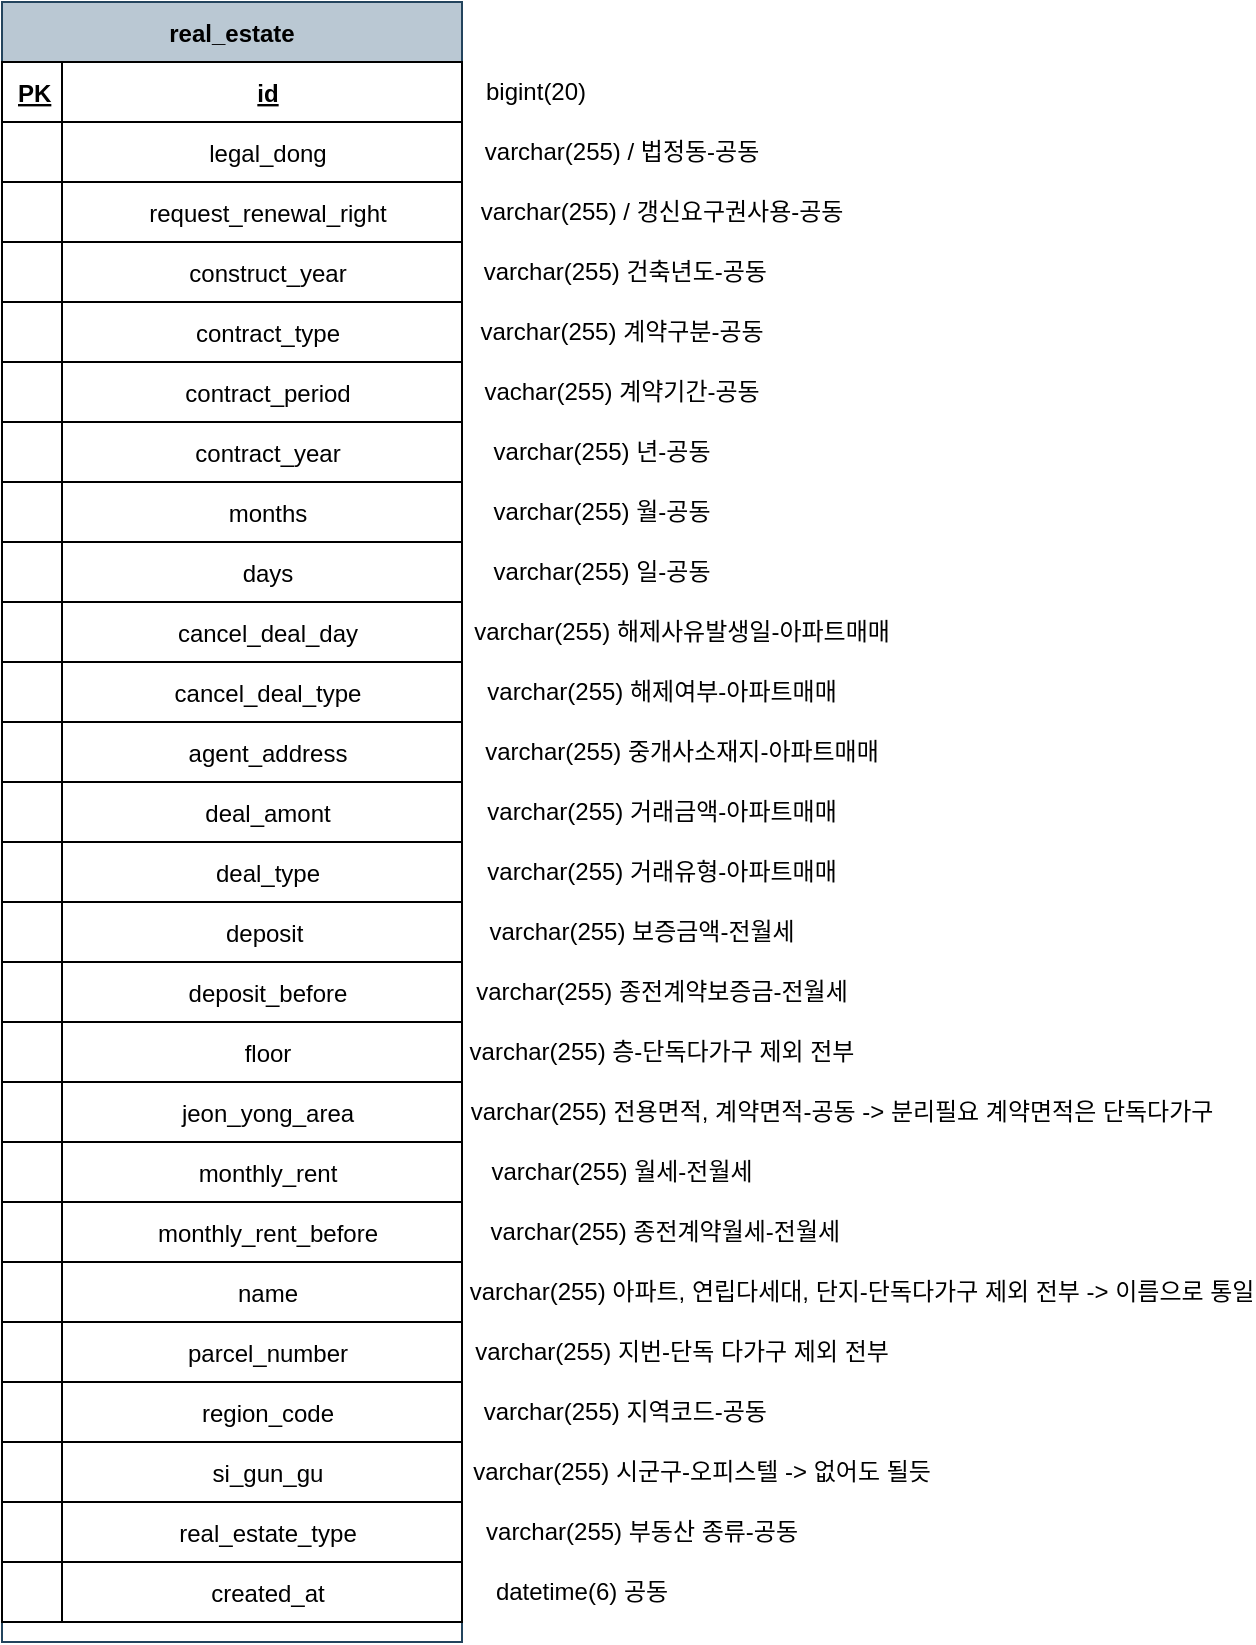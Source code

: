 <mxfile version="24.6.4" type="device">
  <diagram id="R2lEEEUBdFMjLlhIrx00" name="Page-1">
    <mxGraphModel dx="866" dy="671" grid="1" gridSize="10" guides="1" tooltips="1" connect="1" arrows="1" fold="1" page="1" pageScale="1" pageWidth="850" pageHeight="1100" math="0" shadow="0" extFonts="Permanent Marker^https://fonts.googleapis.com/css?family=Permanent+Marker">
      <root>
        <mxCell id="0" />
        <mxCell id="1" parent="0" />
        <mxCell id="IrVXlEylcnNFudajyp71-2" value="real_estate" style="shape=table;startSize=30;container=1;collapsible=1;childLayout=tableLayout;fixedRows=1;rowLines=0;fontStyle=1;align=center;resizeLast=1;verticalAlign=middle;fillColor=#bac8d3;strokeColor=#23445d;" parent="1" vertex="1">
          <mxGeometry x="30" y="40" width="230" height="820.0" as="geometry">
            <mxRectangle x="110" y="300" width="100" height="30" as="alternateBounds" />
          </mxGeometry>
        </mxCell>
        <mxCell id="IrVXlEylcnNFudajyp71-3" value="" style="shape=partialRectangle;collapsible=0;dropTarget=0;pointerEvents=0;fillColor=none;points=[[0,0.5],[1,0.5]];portConstraint=eastwest;top=0;left=0;right=0;bottom=1;" parent="IrVXlEylcnNFudajyp71-2" vertex="1">
          <mxGeometry y="30" width="230" height="30" as="geometry" />
        </mxCell>
        <mxCell id="IrVXlEylcnNFudajyp71-4" value="PK" style="shape=partialRectangle;overflow=hidden;connectable=0;top=1;left=1;bottom=1;right=1;fontStyle=5;strokeColor=default;align=left;verticalAlign=middle;spacingLeft=6;fontFamily=Helvetica;fontSize=12;fontColor=default;fillColor=default;labelBackgroundColor=default;" parent="IrVXlEylcnNFudajyp71-3" vertex="1">
          <mxGeometry width="30" height="30" as="geometry">
            <mxRectangle width="30" height="30" as="alternateBounds" />
          </mxGeometry>
        </mxCell>
        <mxCell id="IrVXlEylcnNFudajyp71-5" value="id" style="shape=partialRectangle;overflow=hidden;connectable=0;top=1;left=1;bottom=1;right=1;align=center;spacingLeft=6;fontStyle=5;" parent="IrVXlEylcnNFudajyp71-3" vertex="1">
          <mxGeometry x="30" width="200" height="30" as="geometry">
            <mxRectangle width="200" height="30" as="alternateBounds" />
          </mxGeometry>
        </mxCell>
        <mxCell id="IrVXlEylcnNFudajyp71-28" style="shape=partialRectangle;collapsible=0;dropTarget=0;pointerEvents=0;fillColor=none;points=[[0,0.5],[1,0.5]];portConstraint=eastwest;top=0;left=0;right=0;bottom=0;" parent="IrVXlEylcnNFudajyp71-2" vertex="1">
          <mxGeometry y="60" width="230" height="30" as="geometry" />
        </mxCell>
        <mxCell id="IrVXlEylcnNFudajyp71-29" style="shape=partialRectangle;overflow=hidden;connectable=0;top=1;left=1;bottom=1;right=1;shadow=0;strokeWidth=1;align=left;verticalAlign=middle;spacingLeft=6;fontFamily=Helvetica;fontSize=12;" parent="IrVXlEylcnNFudajyp71-28" vertex="1">
          <mxGeometry width="30" height="30" as="geometry">
            <mxRectangle width="30" height="30" as="alternateBounds" />
          </mxGeometry>
        </mxCell>
        <mxCell id="IrVXlEylcnNFudajyp71-30" value="legal_dong" style="shape=partialRectangle;overflow=hidden;connectable=0;top=1;left=1;bottom=1;right=1;align=center;spacingLeft=6;shadow=0;strokeWidth=1;perimeterSpacing=0;verticalAlign=middle;fontFamily=Helvetica;fontSize=12;fontStyle=0;" parent="IrVXlEylcnNFudajyp71-28" vertex="1">
          <mxGeometry x="30" width="200" height="30" as="geometry">
            <mxRectangle width="200" height="30" as="alternateBounds" />
          </mxGeometry>
        </mxCell>
        <mxCell id="IrVXlEylcnNFudajyp71-25" style="shape=partialRectangle;collapsible=0;dropTarget=0;pointerEvents=0;fillColor=none;points=[[0,0.5],[1,0.5]];portConstraint=eastwest;top=0;left=0;right=0;bottom=0;" parent="IrVXlEylcnNFudajyp71-2" vertex="1">
          <mxGeometry y="90" width="230" height="30" as="geometry" />
        </mxCell>
        <mxCell id="IrVXlEylcnNFudajyp71-26" style="shape=partialRectangle;overflow=hidden;connectable=0;top=1;left=1;bottom=1;right=1;shadow=0;strokeWidth=1;align=left;verticalAlign=middle;spacingLeft=6;fontFamily=Helvetica;fontSize=12;" parent="IrVXlEylcnNFudajyp71-25" vertex="1">
          <mxGeometry width="30" height="30" as="geometry">
            <mxRectangle width="30" height="30" as="alternateBounds" />
          </mxGeometry>
        </mxCell>
        <mxCell id="IrVXlEylcnNFudajyp71-27" value="request_renewal_right" style="shape=partialRectangle;overflow=hidden;connectable=0;top=1;left=1;bottom=1;right=1;align=center;spacingLeft=6;strokeWidth=1;shadow=0;verticalAlign=middle;fontFamily=Helvetica;fontSize=12;fontStyle=0;" parent="IrVXlEylcnNFudajyp71-25" vertex="1">
          <mxGeometry x="30" width="200" height="30" as="geometry">
            <mxRectangle width="200" height="30" as="alternateBounds" />
          </mxGeometry>
        </mxCell>
        <mxCell id="IrVXlEylcnNFudajyp71-22" style="shape=partialRectangle;collapsible=0;dropTarget=0;pointerEvents=0;fillColor=none;points=[[0,0.5],[1,0.5]];portConstraint=eastwest;top=0;left=0;right=0;bottom=0;" parent="IrVXlEylcnNFudajyp71-2" vertex="1">
          <mxGeometry y="120" width="230" height="30" as="geometry" />
        </mxCell>
        <mxCell id="IrVXlEylcnNFudajyp71-23" style="shape=partialRectangle;overflow=hidden;connectable=0;top=1;left=1;bottom=1;right=1;" parent="IrVXlEylcnNFudajyp71-22" vertex="1">
          <mxGeometry width="30" height="30" as="geometry">
            <mxRectangle width="30" height="30" as="alternateBounds" />
          </mxGeometry>
        </mxCell>
        <mxCell id="IrVXlEylcnNFudajyp71-24" value="construct_year" style="shape=partialRectangle;overflow=hidden;connectable=0;top=1;left=1;bottom=1;right=1;align=center;spacingLeft=6;shadow=0;strokeWidth=1;verticalAlign=middle;fontFamily=Helvetica;fontSize=12;fontStyle=0;" parent="IrVXlEylcnNFudajyp71-22" vertex="1">
          <mxGeometry x="30" width="200" height="30" as="geometry">
            <mxRectangle width="200" height="30" as="alternateBounds" />
          </mxGeometry>
        </mxCell>
        <mxCell id="IrVXlEylcnNFudajyp71-38" style="shape=partialRectangle;collapsible=0;dropTarget=0;pointerEvents=0;fillColor=none;points=[[0,0.5],[1,0.5]];portConstraint=eastwest;top=0;left=0;right=0;bottom=0;" parent="IrVXlEylcnNFudajyp71-2" vertex="1">
          <mxGeometry y="150" width="230" height="30" as="geometry" />
        </mxCell>
        <mxCell id="IrVXlEylcnNFudajyp71-39" style="shape=partialRectangle;overflow=hidden;connectable=0;top=1;left=1;bottom=1;right=1;" parent="IrVXlEylcnNFudajyp71-38" vertex="1">
          <mxGeometry width="30" height="30" as="geometry">
            <mxRectangle width="30" height="30" as="alternateBounds" />
          </mxGeometry>
        </mxCell>
        <mxCell id="IrVXlEylcnNFudajyp71-40" value="contract_type" style="shape=partialRectangle;overflow=hidden;connectable=0;top=1;left=1;bottom=1;right=1;align=center;spacingLeft=6;shadow=0;strokeWidth=1;verticalAlign=middle;fontFamily=Helvetica;fontSize=12;fontStyle=0;" parent="IrVXlEylcnNFudajyp71-38" vertex="1">
          <mxGeometry x="30" width="200" height="30" as="geometry">
            <mxRectangle width="200" height="30" as="alternateBounds" />
          </mxGeometry>
        </mxCell>
        <mxCell id="IrVXlEylcnNFudajyp71-35" style="shape=partialRectangle;collapsible=0;dropTarget=0;pointerEvents=0;fillColor=none;points=[[0,0.5],[1,0.5]];portConstraint=eastwest;top=0;left=0;right=0;bottom=0;" parent="IrVXlEylcnNFudajyp71-2" vertex="1">
          <mxGeometry y="180" width="230" height="30" as="geometry" />
        </mxCell>
        <mxCell id="IrVXlEylcnNFudajyp71-36" style="shape=partialRectangle;overflow=hidden;connectable=0;top=1;left=1;bottom=1;right=1;" parent="IrVXlEylcnNFudajyp71-35" vertex="1">
          <mxGeometry width="30" height="30" as="geometry">
            <mxRectangle width="30" height="30" as="alternateBounds" />
          </mxGeometry>
        </mxCell>
        <mxCell id="IrVXlEylcnNFudajyp71-37" value="contract_period" style="shape=partialRectangle;overflow=hidden;connectable=0;top=1;left=1;bottom=1;right=1;align=center;spacingLeft=6;shadow=0;strokeWidth=1;verticalAlign=middle;fontFamily=Helvetica;fontSize=12;fontStyle=0;" parent="IrVXlEylcnNFudajyp71-35" vertex="1">
          <mxGeometry x="30" width="200" height="30" as="geometry">
            <mxRectangle width="200" height="30" as="alternateBounds" />
          </mxGeometry>
        </mxCell>
        <mxCell id="IrVXlEylcnNFudajyp71-32" style="shape=partialRectangle;collapsible=0;dropTarget=0;pointerEvents=0;fillColor=none;points=[[0,0.5],[1,0.5]];portConstraint=eastwest;top=0;left=0;right=0;bottom=0;" parent="IrVXlEylcnNFudajyp71-2" vertex="1">
          <mxGeometry y="210" width="230" height="30" as="geometry" />
        </mxCell>
        <mxCell id="IrVXlEylcnNFudajyp71-33" style="shape=partialRectangle;overflow=hidden;connectable=0;top=1;left=1;bottom=1;right=1;" parent="IrVXlEylcnNFudajyp71-32" vertex="1">
          <mxGeometry width="30" height="30" as="geometry">
            <mxRectangle width="30" height="30" as="alternateBounds" />
          </mxGeometry>
        </mxCell>
        <mxCell id="IrVXlEylcnNFudajyp71-34" value="contract_year" style="shape=partialRectangle;overflow=hidden;connectable=0;top=1;left=1;bottom=1;right=1;align=center;spacingLeft=6;shadow=0;strokeWidth=1;verticalAlign=middle;fontFamily=Helvetica;fontSize=12;fontStyle=0;" parent="IrVXlEylcnNFudajyp71-32" vertex="1">
          <mxGeometry x="30" width="200" height="30" as="geometry">
            <mxRectangle width="200" height="30" as="alternateBounds" />
          </mxGeometry>
        </mxCell>
        <mxCell id="IrVXlEylcnNFudajyp71-41" style="shape=partialRectangle;collapsible=0;dropTarget=0;pointerEvents=0;fillColor=none;points=[[0,0.5],[1,0.5]];portConstraint=eastwest;top=0;left=0;right=0;bottom=0;" parent="IrVXlEylcnNFudajyp71-2" vertex="1">
          <mxGeometry y="240" width="230" height="30" as="geometry" />
        </mxCell>
        <mxCell id="IrVXlEylcnNFudajyp71-42" style="shape=partialRectangle;overflow=hidden;connectable=0;top=1;left=1;bottom=1;right=1;" parent="IrVXlEylcnNFudajyp71-41" vertex="1">
          <mxGeometry width="30" height="30" as="geometry">
            <mxRectangle width="30" height="30" as="alternateBounds" />
          </mxGeometry>
        </mxCell>
        <mxCell id="IrVXlEylcnNFudajyp71-43" value="months" style="shape=partialRectangle;overflow=hidden;connectable=0;top=1;left=1;bottom=1;right=1;align=center;spacingLeft=6;shadow=0;strokeWidth=1;verticalAlign=middle;fontFamily=Helvetica;fontSize=12;fontStyle=0;" parent="IrVXlEylcnNFudajyp71-41" vertex="1">
          <mxGeometry x="30" width="200" height="30" as="geometry">
            <mxRectangle width="200" height="30" as="alternateBounds" />
          </mxGeometry>
        </mxCell>
        <mxCell id="IrVXlEylcnNFudajyp71-44" style="shape=partialRectangle;collapsible=0;dropTarget=0;pointerEvents=0;fillColor=none;points=[[0,0.5],[1,0.5]];portConstraint=eastwest;top=0;left=0;right=0;bottom=0;" parent="IrVXlEylcnNFudajyp71-2" vertex="1">
          <mxGeometry y="270" width="230" height="30" as="geometry" />
        </mxCell>
        <mxCell id="IrVXlEylcnNFudajyp71-45" style="shape=partialRectangle;overflow=hidden;connectable=0;top=1;left=1;bottom=1;right=1;" parent="IrVXlEylcnNFudajyp71-44" vertex="1">
          <mxGeometry width="30" height="30" as="geometry">
            <mxRectangle width="30" height="30" as="alternateBounds" />
          </mxGeometry>
        </mxCell>
        <mxCell id="IrVXlEylcnNFudajyp71-46" value="days" style="shape=partialRectangle;overflow=hidden;connectable=0;top=1;left=1;bottom=1;right=1;align=center;spacingLeft=6;shadow=0;strokeWidth=1;verticalAlign=middle;fontFamily=Helvetica;fontSize=12;fontStyle=0;" parent="IrVXlEylcnNFudajyp71-44" vertex="1">
          <mxGeometry x="30" width="200" height="30" as="geometry">
            <mxRectangle width="200" height="30" as="alternateBounds" />
          </mxGeometry>
        </mxCell>
        <mxCell id="IrVXlEylcnNFudajyp71-47" style="shape=partialRectangle;collapsible=0;dropTarget=0;pointerEvents=0;fillColor=none;points=[[0,0.5],[1,0.5]];portConstraint=eastwest;top=0;left=0;right=0;bottom=0;" parent="IrVXlEylcnNFudajyp71-2" vertex="1">
          <mxGeometry y="300" width="230" height="30" as="geometry" />
        </mxCell>
        <mxCell id="IrVXlEylcnNFudajyp71-48" style="shape=partialRectangle;overflow=hidden;connectable=0;top=1;left=1;bottom=1;right=1;" parent="IrVXlEylcnNFudajyp71-47" vertex="1">
          <mxGeometry width="30" height="30" as="geometry">
            <mxRectangle width="30" height="30" as="alternateBounds" />
          </mxGeometry>
        </mxCell>
        <mxCell id="IrVXlEylcnNFudajyp71-49" value="cancel_deal_day" style="shape=partialRectangle;overflow=hidden;connectable=0;top=1;left=1;bottom=1;right=1;align=center;spacingLeft=6;" parent="IrVXlEylcnNFudajyp71-47" vertex="1">
          <mxGeometry x="30" width="200" height="30" as="geometry">
            <mxRectangle width="200" height="30" as="alternateBounds" />
          </mxGeometry>
        </mxCell>
        <mxCell id="IrVXlEylcnNFudajyp71-127" style="shape=partialRectangle;collapsible=0;dropTarget=0;pointerEvents=0;fillColor=none;points=[[0,0.5],[1,0.5]];portConstraint=eastwest;top=0;left=0;right=0;bottom=0;" parent="IrVXlEylcnNFudajyp71-2" vertex="1">
          <mxGeometry y="330" width="230" height="30" as="geometry" />
        </mxCell>
        <mxCell id="IrVXlEylcnNFudajyp71-128" style="shape=partialRectangle;overflow=hidden;connectable=0;top=1;left=1;bottom=1;right=1;" parent="IrVXlEylcnNFudajyp71-127" vertex="1">
          <mxGeometry width="30" height="30" as="geometry">
            <mxRectangle width="30" height="30" as="alternateBounds" />
          </mxGeometry>
        </mxCell>
        <mxCell id="IrVXlEylcnNFudajyp71-129" value="cancel_deal_type" style="shape=partialRectangle;overflow=hidden;connectable=0;top=1;left=1;bottom=1;right=1;align=center;spacingLeft=6;" parent="IrVXlEylcnNFudajyp71-127" vertex="1">
          <mxGeometry x="30" width="200" height="30" as="geometry">
            <mxRectangle width="200" height="30" as="alternateBounds" />
          </mxGeometry>
        </mxCell>
        <mxCell id="IrVXlEylcnNFudajyp71-124" style="shape=partialRectangle;collapsible=0;dropTarget=0;pointerEvents=0;fillColor=none;points=[[0,0.5],[1,0.5]];portConstraint=eastwest;top=0;left=0;right=0;bottom=0;" parent="IrVXlEylcnNFudajyp71-2" vertex="1">
          <mxGeometry y="360" width="230" height="30" as="geometry" />
        </mxCell>
        <mxCell id="IrVXlEylcnNFudajyp71-125" style="shape=partialRectangle;overflow=hidden;connectable=0;top=1;left=1;bottom=1;right=1;" parent="IrVXlEylcnNFudajyp71-124" vertex="1">
          <mxGeometry width="30" height="30" as="geometry">
            <mxRectangle width="30" height="30" as="alternateBounds" />
          </mxGeometry>
        </mxCell>
        <mxCell id="IrVXlEylcnNFudajyp71-126" value="agent_address" style="shape=partialRectangle;overflow=hidden;connectable=0;top=1;left=1;bottom=1;right=1;align=center;spacingLeft=6;" parent="IrVXlEylcnNFudajyp71-124" vertex="1">
          <mxGeometry x="30" width="200" height="30" as="geometry">
            <mxRectangle width="200" height="30" as="alternateBounds" />
          </mxGeometry>
        </mxCell>
        <mxCell id="IrVXlEylcnNFudajyp71-121" style="shape=partialRectangle;collapsible=0;dropTarget=0;pointerEvents=0;fillColor=none;points=[[0,0.5],[1,0.5]];portConstraint=eastwest;top=0;left=0;right=0;bottom=0;" parent="IrVXlEylcnNFudajyp71-2" vertex="1">
          <mxGeometry y="390" width="230" height="30" as="geometry" />
        </mxCell>
        <mxCell id="IrVXlEylcnNFudajyp71-122" style="shape=partialRectangle;overflow=hidden;connectable=0;top=1;left=1;bottom=1;right=1;" parent="IrVXlEylcnNFudajyp71-121" vertex="1">
          <mxGeometry width="30" height="30" as="geometry">
            <mxRectangle width="30" height="30" as="alternateBounds" />
          </mxGeometry>
        </mxCell>
        <mxCell id="IrVXlEylcnNFudajyp71-123" value="deal_amont" style="shape=partialRectangle;overflow=hidden;connectable=0;top=1;left=1;bottom=1;right=1;align=center;spacingLeft=6;" parent="IrVXlEylcnNFudajyp71-121" vertex="1">
          <mxGeometry x="30" width="200" height="30" as="geometry">
            <mxRectangle width="200" height="30" as="alternateBounds" />
          </mxGeometry>
        </mxCell>
        <mxCell id="IrVXlEylcnNFudajyp71-118" style="shape=partialRectangle;collapsible=0;dropTarget=0;pointerEvents=0;fillColor=none;points=[[0,0.5],[1,0.5]];portConstraint=eastwest;top=0;left=0;right=0;bottom=0;" parent="IrVXlEylcnNFudajyp71-2" vertex="1">
          <mxGeometry y="420" width="230" height="30" as="geometry" />
        </mxCell>
        <mxCell id="IrVXlEylcnNFudajyp71-119" style="shape=partialRectangle;overflow=hidden;connectable=0;top=1;left=1;bottom=1;right=1;" parent="IrVXlEylcnNFudajyp71-118" vertex="1">
          <mxGeometry width="30" height="30" as="geometry">
            <mxRectangle width="30" height="30" as="alternateBounds" />
          </mxGeometry>
        </mxCell>
        <mxCell id="IrVXlEylcnNFudajyp71-120" value="deal_type" style="shape=partialRectangle;overflow=hidden;connectable=0;top=1;left=1;bottom=1;right=1;align=center;spacingLeft=6;" parent="IrVXlEylcnNFudajyp71-118" vertex="1">
          <mxGeometry x="30" width="200" height="30" as="geometry">
            <mxRectangle width="200" height="30" as="alternateBounds" />
          </mxGeometry>
        </mxCell>
        <mxCell id="IrVXlEylcnNFudajyp71-115" style="shape=partialRectangle;collapsible=0;dropTarget=0;pointerEvents=0;fillColor=none;points=[[0,0.5],[1,0.5]];portConstraint=eastwest;top=0;left=0;right=0;bottom=0;" parent="IrVXlEylcnNFudajyp71-2" vertex="1">
          <mxGeometry y="450" width="230" height="30" as="geometry" />
        </mxCell>
        <mxCell id="IrVXlEylcnNFudajyp71-116" style="shape=partialRectangle;overflow=hidden;connectable=0;top=1;left=1;bottom=1;right=1;" parent="IrVXlEylcnNFudajyp71-115" vertex="1">
          <mxGeometry width="30" height="30" as="geometry">
            <mxRectangle width="30" height="30" as="alternateBounds" />
          </mxGeometry>
        </mxCell>
        <mxCell id="IrVXlEylcnNFudajyp71-117" value="deposit " style="shape=partialRectangle;overflow=hidden;connectable=0;top=1;left=1;bottom=1;right=1;align=center;spacingLeft=6;" parent="IrVXlEylcnNFudajyp71-115" vertex="1">
          <mxGeometry x="30" width="200" height="30" as="geometry">
            <mxRectangle width="200" height="30" as="alternateBounds" />
          </mxGeometry>
        </mxCell>
        <mxCell id="IrVXlEylcnNFudajyp71-112" style="shape=partialRectangle;collapsible=0;dropTarget=0;pointerEvents=0;fillColor=none;points=[[0,0.5],[1,0.5]];portConstraint=eastwest;top=0;left=0;right=0;bottom=0;" parent="IrVXlEylcnNFudajyp71-2" vertex="1">
          <mxGeometry y="480" width="230" height="30" as="geometry" />
        </mxCell>
        <mxCell id="IrVXlEylcnNFudajyp71-113" style="shape=partialRectangle;overflow=hidden;connectable=0;top=1;left=1;bottom=1;right=1;" parent="IrVXlEylcnNFudajyp71-112" vertex="1">
          <mxGeometry width="30" height="30" as="geometry">
            <mxRectangle width="30" height="30" as="alternateBounds" />
          </mxGeometry>
        </mxCell>
        <mxCell id="IrVXlEylcnNFudajyp71-114" value="deposit_before" style="shape=partialRectangle;overflow=hidden;connectable=0;top=1;left=1;bottom=1;right=1;align=center;spacingLeft=6;" parent="IrVXlEylcnNFudajyp71-112" vertex="1">
          <mxGeometry x="30" width="200" height="30" as="geometry">
            <mxRectangle width="200" height="30" as="alternateBounds" />
          </mxGeometry>
        </mxCell>
        <mxCell id="IrVXlEylcnNFudajyp71-109" style="shape=partialRectangle;collapsible=0;dropTarget=0;pointerEvents=0;fillColor=none;points=[[0,0.5],[1,0.5]];portConstraint=eastwest;top=0;left=0;right=0;bottom=0;" parent="IrVXlEylcnNFudajyp71-2" vertex="1">
          <mxGeometry y="510" width="230" height="30" as="geometry" />
        </mxCell>
        <mxCell id="IrVXlEylcnNFudajyp71-110" style="shape=partialRectangle;overflow=hidden;connectable=0;top=1;left=1;bottom=1;right=1;" parent="IrVXlEylcnNFudajyp71-109" vertex="1">
          <mxGeometry width="30" height="30" as="geometry">
            <mxRectangle width="30" height="30" as="alternateBounds" />
          </mxGeometry>
        </mxCell>
        <mxCell id="IrVXlEylcnNFudajyp71-111" value="floor" style="shape=partialRectangle;overflow=hidden;connectable=0;top=1;left=1;bottom=1;right=1;align=center;spacingLeft=6;" parent="IrVXlEylcnNFudajyp71-109" vertex="1">
          <mxGeometry x="30" width="200" height="30" as="geometry">
            <mxRectangle width="200" height="30" as="alternateBounds" />
          </mxGeometry>
        </mxCell>
        <mxCell id="IrVXlEylcnNFudajyp71-106" style="shape=partialRectangle;collapsible=0;dropTarget=0;pointerEvents=0;fillColor=none;points=[[0,0.5],[1,0.5]];portConstraint=eastwest;top=0;left=0;right=0;bottom=0;" parent="IrVXlEylcnNFudajyp71-2" vertex="1">
          <mxGeometry y="540" width="230" height="30" as="geometry" />
        </mxCell>
        <mxCell id="IrVXlEylcnNFudajyp71-107" style="shape=partialRectangle;overflow=hidden;connectable=0;top=1;left=1;bottom=1;right=1;" parent="IrVXlEylcnNFudajyp71-106" vertex="1">
          <mxGeometry width="30" height="30" as="geometry">
            <mxRectangle width="30" height="30" as="alternateBounds" />
          </mxGeometry>
        </mxCell>
        <mxCell id="IrVXlEylcnNFudajyp71-108" value="jeon_yong_area" style="shape=partialRectangle;overflow=hidden;connectable=0;top=1;left=1;bottom=1;right=1;align=center;spacingLeft=6;" parent="IrVXlEylcnNFudajyp71-106" vertex="1">
          <mxGeometry x="30" width="200" height="30" as="geometry">
            <mxRectangle width="200" height="30" as="alternateBounds" />
          </mxGeometry>
        </mxCell>
        <mxCell id="IrVXlEylcnNFudajyp71-103" style="shape=partialRectangle;collapsible=0;dropTarget=0;pointerEvents=0;fillColor=none;points=[[0,0.5],[1,0.5]];portConstraint=eastwest;top=0;left=0;right=0;bottom=0;" parent="IrVXlEylcnNFudajyp71-2" vertex="1">
          <mxGeometry y="570" width="230" height="30" as="geometry" />
        </mxCell>
        <mxCell id="IrVXlEylcnNFudajyp71-104" style="shape=partialRectangle;overflow=hidden;connectable=0;top=1;left=1;bottom=1;right=1;" parent="IrVXlEylcnNFudajyp71-103" vertex="1">
          <mxGeometry width="30" height="30" as="geometry">
            <mxRectangle width="30" height="30" as="alternateBounds" />
          </mxGeometry>
        </mxCell>
        <mxCell id="IrVXlEylcnNFudajyp71-105" value="monthly_rent" style="shape=partialRectangle;overflow=hidden;connectable=0;top=1;left=1;bottom=1;right=1;align=center;spacingLeft=6;" parent="IrVXlEylcnNFudajyp71-103" vertex="1">
          <mxGeometry x="30" width="200" height="30" as="geometry">
            <mxRectangle width="200" height="30" as="alternateBounds" />
          </mxGeometry>
        </mxCell>
        <mxCell id="IrVXlEylcnNFudajyp71-100" style="shape=partialRectangle;collapsible=0;dropTarget=0;pointerEvents=0;fillColor=none;points=[[0,0.5],[1,0.5]];portConstraint=eastwest;top=0;left=0;right=0;bottom=0;" parent="IrVXlEylcnNFudajyp71-2" vertex="1">
          <mxGeometry y="600" width="230" height="30" as="geometry" />
        </mxCell>
        <mxCell id="IrVXlEylcnNFudajyp71-101" style="shape=partialRectangle;overflow=hidden;connectable=0;top=1;left=1;bottom=1;right=1;" parent="IrVXlEylcnNFudajyp71-100" vertex="1">
          <mxGeometry width="30" height="30" as="geometry">
            <mxRectangle width="30" height="30" as="alternateBounds" />
          </mxGeometry>
        </mxCell>
        <mxCell id="IrVXlEylcnNFudajyp71-102" value="monthly_rent_before" style="shape=partialRectangle;overflow=hidden;connectable=0;top=1;left=1;bottom=1;right=1;align=center;spacingLeft=6;" parent="IrVXlEylcnNFudajyp71-100" vertex="1">
          <mxGeometry x="30" width="200" height="30" as="geometry">
            <mxRectangle width="200" height="30" as="alternateBounds" />
          </mxGeometry>
        </mxCell>
        <mxCell id="IrVXlEylcnNFudajyp71-97" style="shape=partialRectangle;collapsible=0;dropTarget=0;pointerEvents=0;fillColor=none;points=[[0,0.5],[1,0.5]];portConstraint=eastwest;top=0;left=0;right=0;bottom=0;" parent="IrVXlEylcnNFudajyp71-2" vertex="1">
          <mxGeometry y="630" width="230" height="30" as="geometry" />
        </mxCell>
        <mxCell id="IrVXlEylcnNFudajyp71-98" style="shape=partialRectangle;overflow=hidden;connectable=0;top=1;left=1;bottom=1;right=1;" parent="IrVXlEylcnNFudajyp71-97" vertex="1">
          <mxGeometry width="30" height="30" as="geometry">
            <mxRectangle width="30" height="30" as="alternateBounds" />
          </mxGeometry>
        </mxCell>
        <mxCell id="IrVXlEylcnNFudajyp71-99" value="name" style="shape=partialRectangle;overflow=hidden;connectable=0;top=1;left=1;bottom=1;right=1;align=center;spacingLeft=6;" parent="IrVXlEylcnNFudajyp71-97" vertex="1">
          <mxGeometry x="30" width="200" height="30" as="geometry">
            <mxRectangle width="200" height="30" as="alternateBounds" />
          </mxGeometry>
        </mxCell>
        <mxCell id="IrVXlEylcnNFudajyp71-94" style="shape=partialRectangle;collapsible=0;dropTarget=0;pointerEvents=0;fillColor=none;points=[[0,0.5],[1,0.5]];portConstraint=eastwest;top=0;left=0;right=0;bottom=0;" parent="IrVXlEylcnNFudajyp71-2" vertex="1">
          <mxGeometry y="660" width="230" height="30" as="geometry" />
        </mxCell>
        <mxCell id="IrVXlEylcnNFudajyp71-95" style="shape=partialRectangle;overflow=hidden;connectable=0;top=1;left=1;bottom=1;right=1;" parent="IrVXlEylcnNFudajyp71-94" vertex="1">
          <mxGeometry width="30" height="30" as="geometry">
            <mxRectangle width="30" height="30" as="alternateBounds" />
          </mxGeometry>
        </mxCell>
        <mxCell id="IrVXlEylcnNFudajyp71-96" value="parcel_number" style="shape=partialRectangle;overflow=hidden;connectable=0;top=1;left=1;bottom=1;right=1;align=center;spacingLeft=6;" parent="IrVXlEylcnNFudajyp71-94" vertex="1">
          <mxGeometry x="30" width="200" height="30" as="geometry">
            <mxRectangle width="200" height="30" as="alternateBounds" />
          </mxGeometry>
        </mxCell>
        <mxCell id="IrVXlEylcnNFudajyp71-91" style="shape=partialRectangle;collapsible=0;dropTarget=0;pointerEvents=0;fillColor=none;points=[[0,0.5],[1,0.5]];portConstraint=eastwest;top=0;left=0;right=0;bottom=0;" parent="IrVXlEylcnNFudajyp71-2" vertex="1">
          <mxGeometry y="690" width="230" height="30" as="geometry" />
        </mxCell>
        <mxCell id="IrVXlEylcnNFudajyp71-92" style="shape=partialRectangle;overflow=hidden;connectable=0;top=1;left=1;bottom=1;right=1;" parent="IrVXlEylcnNFudajyp71-91" vertex="1">
          <mxGeometry width="30" height="30" as="geometry">
            <mxRectangle width="30" height="30" as="alternateBounds" />
          </mxGeometry>
        </mxCell>
        <mxCell id="IrVXlEylcnNFudajyp71-93" value="region_code" style="shape=partialRectangle;overflow=hidden;connectable=0;top=1;left=1;bottom=1;right=1;align=center;spacingLeft=6;" parent="IrVXlEylcnNFudajyp71-91" vertex="1">
          <mxGeometry x="30" width="200" height="30" as="geometry">
            <mxRectangle width="200" height="30" as="alternateBounds" />
          </mxGeometry>
        </mxCell>
        <mxCell id="IrVXlEylcnNFudajyp71-88" style="shape=partialRectangle;collapsible=0;dropTarget=0;pointerEvents=0;fillColor=none;points=[[0,0.5],[1,0.5]];portConstraint=eastwest;top=0;left=0;right=0;bottom=0;" parent="IrVXlEylcnNFudajyp71-2" vertex="1">
          <mxGeometry y="720" width="230" height="30" as="geometry" />
        </mxCell>
        <mxCell id="IrVXlEylcnNFudajyp71-89" style="shape=partialRectangle;overflow=hidden;connectable=0;top=1;left=1;bottom=1;right=1;" parent="IrVXlEylcnNFudajyp71-88" vertex="1">
          <mxGeometry width="30" height="30" as="geometry">
            <mxRectangle width="30" height="30" as="alternateBounds" />
          </mxGeometry>
        </mxCell>
        <mxCell id="IrVXlEylcnNFudajyp71-90" value="si_gun_gu" style="shape=partialRectangle;overflow=hidden;connectable=0;top=1;left=1;bottom=1;right=1;align=center;spacingLeft=6;" parent="IrVXlEylcnNFudajyp71-88" vertex="1">
          <mxGeometry x="30" width="200" height="30" as="geometry">
            <mxRectangle width="200" height="30" as="alternateBounds" />
          </mxGeometry>
        </mxCell>
        <mxCell id="IrVXlEylcnNFudajyp71-133" style="shape=partialRectangle;collapsible=0;dropTarget=0;pointerEvents=0;fillColor=none;points=[[0,0.5],[1,0.5]];portConstraint=eastwest;top=0;left=0;right=0;bottom=0;" parent="IrVXlEylcnNFudajyp71-2" vertex="1">
          <mxGeometry y="750" width="230" height="30" as="geometry" />
        </mxCell>
        <mxCell id="IrVXlEylcnNFudajyp71-134" style="shape=partialRectangle;overflow=hidden;connectable=0;top=1;left=1;bottom=1;right=1;" parent="IrVXlEylcnNFudajyp71-133" vertex="1">
          <mxGeometry width="30" height="30" as="geometry">
            <mxRectangle width="30" height="30" as="alternateBounds" />
          </mxGeometry>
        </mxCell>
        <mxCell id="IrVXlEylcnNFudajyp71-135" value="real_estate_type" style="shape=partialRectangle;overflow=hidden;connectable=0;top=1;left=1;bottom=1;right=1;align=center;spacingLeft=6;" parent="IrVXlEylcnNFudajyp71-133" vertex="1">
          <mxGeometry x="30" width="200" height="30" as="geometry">
            <mxRectangle width="200" height="30" as="alternateBounds" />
          </mxGeometry>
        </mxCell>
        <mxCell id="IrVXlEylcnNFudajyp71-85" style="shape=partialRectangle;collapsible=0;dropTarget=0;pointerEvents=0;fillColor=none;points=[[0,0.5],[1,0.5]];portConstraint=eastwest;top=0;left=0;right=0;bottom=0;" parent="IrVXlEylcnNFudajyp71-2" vertex="1">
          <mxGeometry y="780" width="230" height="30" as="geometry" />
        </mxCell>
        <mxCell id="IrVXlEylcnNFudajyp71-86" style="shape=partialRectangle;overflow=hidden;connectable=0;top=1;left=1;bottom=1;right=1;" parent="IrVXlEylcnNFudajyp71-85" vertex="1">
          <mxGeometry width="30" height="30" as="geometry">
            <mxRectangle width="30" height="30" as="alternateBounds" />
          </mxGeometry>
        </mxCell>
        <mxCell id="IrVXlEylcnNFudajyp71-87" value="created_at" style="shape=partialRectangle;overflow=hidden;connectable=0;top=1;left=1;bottom=1;right=1;align=center;spacingLeft=6;" parent="IrVXlEylcnNFudajyp71-85" vertex="1">
          <mxGeometry x="30" width="200" height="30" as="geometry">
            <mxRectangle width="200" height="30" as="alternateBounds" />
          </mxGeometry>
        </mxCell>
        <mxCell id="BJQOTDdTuA_Sfnc3R4za-4" value="&lt;span style=&quot;text-align: left; text-wrap: nowrap;&quot;&gt;varchar(255) / 법정동-공동&lt;/span&gt;" style="text;html=1;align=center;verticalAlign=middle;whiteSpace=wrap;rounded=0;" parent="1" vertex="1">
          <mxGeometry x="280" y="100" width="120" height="30" as="geometry" />
        </mxCell>
        <mxCell id="BJQOTDdTuA_Sfnc3R4za-5" value="&lt;span style=&quot;text-align: left; text-wrap: nowrap;&quot;&gt;varchar(255) / 갱신요구권사용-공동&lt;/span&gt;" style="text;html=1;align=center;verticalAlign=middle;whiteSpace=wrap;rounded=0;" parent="1" vertex="1">
          <mxGeometry x="330" y="130" width="60" height="30" as="geometry" />
        </mxCell>
        <mxCell id="BJQOTDdTuA_Sfnc3R4za-11" value="&lt;span style=&quot;text-align: left; text-wrap: nowrap;&quot;&gt;&amp;nbsp;varchar(255) 건축년도-공동&lt;/span&gt;" style="text;html=1;align=center;verticalAlign=middle;whiteSpace=wrap;rounded=0;" parent="1" vertex="1">
          <mxGeometry x="310" y="160" width="60" height="30" as="geometry" />
        </mxCell>
        <mxCell id="BJQOTDdTuA_Sfnc3R4za-13" value="&lt;span style=&quot;text-align: left; text-wrap: nowrap;&quot;&gt;varchar(255) 계약구분-공동&lt;/span&gt;" style="text;html=1;align=center;verticalAlign=middle;whiteSpace=wrap;rounded=0;" parent="1" vertex="1">
          <mxGeometry x="310" y="190" width="60" height="30" as="geometry" />
        </mxCell>
        <mxCell id="BJQOTDdTuA_Sfnc3R4za-14" value="&lt;span style=&quot;text-align: left; text-wrap: nowrap;&quot;&gt;vachar(255) 계약기간-공동&lt;/span&gt;" style="text;html=1;align=center;verticalAlign=middle;whiteSpace=wrap;rounded=0;" parent="1" vertex="1">
          <mxGeometry x="310" y="220" width="60" height="30" as="geometry" />
        </mxCell>
        <mxCell id="BJQOTDdTuA_Sfnc3R4za-16" value="&lt;span style=&quot;text-align: left; text-wrap: nowrap;&quot;&gt;varchar(255) 년-공동&lt;/span&gt;" style="text;html=1;align=center;verticalAlign=middle;whiteSpace=wrap;rounded=0;" parent="1" vertex="1">
          <mxGeometry x="300" y="250" width="60" height="30" as="geometry" />
        </mxCell>
        <mxCell id="BJQOTDdTuA_Sfnc3R4za-17" value="&lt;span style=&quot;text-align: left; text-wrap: nowrap;&quot;&gt;varchar(255) 월-공동&lt;/span&gt;" style="text;html=1;align=center;verticalAlign=middle;whiteSpace=wrap;rounded=0;" parent="1" vertex="1">
          <mxGeometry x="300" y="280" width="60" height="30" as="geometry" />
        </mxCell>
        <mxCell id="BJQOTDdTuA_Sfnc3R4za-19" value="&lt;span style=&quot;text-align: left; text-wrap: nowrap;&quot;&gt;varchar(255) 일-공동&lt;/span&gt;" style="text;html=1;align=center;verticalAlign=middle;whiteSpace=wrap;rounded=0;" parent="1" vertex="1">
          <mxGeometry x="300" y="310" width="60" height="30" as="geometry" />
        </mxCell>
        <mxCell id="BJQOTDdTuA_Sfnc3R4za-20" value="&lt;span style=&quot;text-align: left; text-wrap: nowrap;&quot;&gt;varchar(255) 해제사유발생일-아파트매매&lt;/span&gt;" style="text;html=1;align=center;verticalAlign=middle;whiteSpace=wrap;rounded=0;" parent="1" vertex="1">
          <mxGeometry x="340" y="340" width="60" height="30" as="geometry" />
        </mxCell>
        <mxCell id="BJQOTDdTuA_Sfnc3R4za-21" value="&lt;span style=&quot;text-align: left; text-wrap: nowrap;&quot;&gt;varchar(255) 해제여부-아파트매매&lt;/span&gt;" style="text;html=1;align=center;verticalAlign=middle;whiteSpace=wrap;rounded=0;" parent="1" vertex="1">
          <mxGeometry x="330" y="370" width="60" height="30" as="geometry" />
        </mxCell>
        <mxCell id="BJQOTDdTuA_Sfnc3R4za-22" value="&lt;span style=&quot;text-align: left; text-wrap: nowrap;&quot;&gt;varchar(255) 중개사소재지-아파트매매&lt;/span&gt;" style="text;html=1;align=center;verticalAlign=middle;whiteSpace=wrap;rounded=0;" parent="1" vertex="1">
          <mxGeometry x="340" y="400" width="60" height="30" as="geometry" />
        </mxCell>
        <mxCell id="BJQOTDdTuA_Sfnc3R4za-23" value="&lt;span style=&quot;text-align: left; text-wrap: nowrap;&quot;&gt;varchar(255) 거래금액-아파트매매&lt;/span&gt;" style="text;html=1;align=center;verticalAlign=middle;whiteSpace=wrap;rounded=0;" parent="1" vertex="1">
          <mxGeometry x="330" y="430" width="60" height="30" as="geometry" />
        </mxCell>
        <mxCell id="BJQOTDdTuA_Sfnc3R4za-24" value="&lt;span style=&quot;text-align: left; text-wrap: nowrap;&quot;&gt;varchar(255) 거래유형-아파트매매&lt;/span&gt;" style="text;html=1;align=center;verticalAlign=middle;whiteSpace=wrap;rounded=0;" parent="1" vertex="1">
          <mxGeometry x="330" y="460" width="60" height="30" as="geometry" />
        </mxCell>
        <mxCell id="BJQOTDdTuA_Sfnc3R4za-25" value="&lt;span style=&quot;text-align: left; text-wrap: nowrap;&quot;&gt;varchar(255) 보증금액-전월세&lt;/span&gt;" style="text;html=1;align=center;verticalAlign=middle;whiteSpace=wrap;rounded=0;" parent="1" vertex="1">
          <mxGeometry x="320" y="490" width="60" height="30" as="geometry" />
        </mxCell>
        <mxCell id="BJQOTDdTuA_Sfnc3R4za-26" value="&lt;span style=&quot;text-align: left; text-wrap: nowrap;&quot;&gt;varchar(255) 종전계약보증금-전월세&lt;/span&gt;" style="text;html=1;align=center;verticalAlign=middle;whiteSpace=wrap;rounded=0;" parent="1" vertex="1">
          <mxGeometry x="330" y="520" width="60" height="30" as="geometry" />
        </mxCell>
        <mxCell id="BJQOTDdTuA_Sfnc3R4za-27" value="&lt;span style=&quot;text-align: left; text-wrap: nowrap;&quot;&gt;varchar(255) 층-단독다가구 제외 전부&lt;/span&gt;" style="text;html=1;align=center;verticalAlign=middle;whiteSpace=wrap;rounded=0;" parent="1" vertex="1">
          <mxGeometry x="330" y="550" width="60" height="30" as="geometry" />
        </mxCell>
        <mxCell id="BJQOTDdTuA_Sfnc3R4za-28" value="&lt;span style=&quot;text-align: left; text-wrap: nowrap;&quot;&gt;varchar(255) 전용면적, 계약면적-공동 -&amp;gt; 분리필요 계약면적은 단독다가구&lt;/span&gt;" style="text;html=1;align=center;verticalAlign=middle;whiteSpace=wrap;rounded=0;" parent="1" vertex="1">
          <mxGeometry x="420" y="580" width="60" height="30" as="geometry" />
        </mxCell>
        <mxCell id="BJQOTDdTuA_Sfnc3R4za-29" value="&lt;span style=&quot;text-align: left; text-wrap: nowrap;&quot;&gt;varchar(255) 월세-전월세&lt;/span&gt;" style="text;html=1;align=center;verticalAlign=middle;whiteSpace=wrap;rounded=0;" parent="1" vertex="1">
          <mxGeometry x="310" y="610" width="60" height="30" as="geometry" />
        </mxCell>
        <mxCell id="BJQOTDdTuA_Sfnc3R4za-30" value="&lt;span style=&quot;text-align: left; text-wrap: nowrap;&quot;&gt;&amp;nbsp;varchar(255) 종전계약월세-전월세&lt;/span&gt;" style="text;html=1;align=center;verticalAlign=middle;whiteSpace=wrap;rounded=0;" parent="1" vertex="1">
          <mxGeometry x="330" y="640" width="60" height="30" as="geometry" />
        </mxCell>
        <mxCell id="BJQOTDdTuA_Sfnc3R4za-31" value="&lt;span style=&quot;text-align: left; text-wrap: nowrap;&quot;&gt;varchar(255) 아파트, 연립다세대, 단지-단독다가구 제외 전부 -&amp;gt; 이름으로 통일&lt;/span&gt;" style="text;html=1;align=center;verticalAlign=middle;whiteSpace=wrap;rounded=0;" parent="1" vertex="1">
          <mxGeometry x="430" y="670" width="60" height="30" as="geometry" />
        </mxCell>
        <mxCell id="BJQOTDdTuA_Sfnc3R4za-32" value="&lt;span style=&quot;text-align: left; text-wrap: nowrap;&quot;&gt;varchar(255) 지번-단독 다가구 제외 전부&lt;/span&gt;" style="text;html=1;align=center;verticalAlign=middle;whiteSpace=wrap;rounded=0;" parent="1" vertex="1">
          <mxGeometry x="340" y="700" width="60" height="30" as="geometry" />
        </mxCell>
        <mxCell id="BJQOTDdTuA_Sfnc3R4za-33" value="&lt;span style=&quot;text-align: left; text-wrap: nowrap;&quot;&gt;&amp;nbsp;varchar(255) 지역코드-공동&lt;/span&gt;" style="text;html=1;align=center;verticalAlign=middle;whiteSpace=wrap;rounded=0;" parent="1" vertex="1">
          <mxGeometry x="310" y="730" width="60" height="30" as="geometry" />
        </mxCell>
        <mxCell id="BJQOTDdTuA_Sfnc3R4za-34" value="&lt;span style=&quot;text-align: left; text-wrap: nowrap;&quot;&gt;varchar(255) 시군구-오피스텔 -&amp;gt; 없어도 될듯&lt;/span&gt;" style="text;html=1;align=center;verticalAlign=middle;whiteSpace=wrap;rounded=0;" parent="1" vertex="1">
          <mxGeometry x="350" y="760" width="60" height="30" as="geometry" />
        </mxCell>
        <mxCell id="BJQOTDdTuA_Sfnc3R4za-35" value="&lt;span style=&quot;text-align: left; text-wrap: nowrap;&quot;&gt;varchar(255) 부동산 종류-공동&lt;/span&gt;" style="text;html=1;align=center;verticalAlign=middle;whiteSpace=wrap;rounded=0;" parent="1" vertex="1">
          <mxGeometry x="320" y="790" width="60" height="30" as="geometry" />
        </mxCell>
        <mxCell id="BJQOTDdTuA_Sfnc3R4za-36" value="&lt;span style=&quot;text-align: left; text-wrap: nowrap;&quot;&gt;datetime(6) 공동&lt;/span&gt;" style="text;html=1;align=center;verticalAlign=middle;whiteSpace=wrap;rounded=0;" parent="1" vertex="1">
          <mxGeometry x="290" y="820" width="60" height="30" as="geometry" />
        </mxCell>
        <mxCell id="BJQOTDdTuA_Sfnc3R4za-37" value="&lt;span style=&quot;text-wrap: nowrap;&quot;&gt;bigint(20)&lt;/span&gt;" style="text;html=1;align=left;verticalAlign=middle;whiteSpace=wrap;rounded=0;" parent="1" vertex="1">
          <mxGeometry x="270" y="70" width="120" height="30" as="geometry" />
        </mxCell>
      </root>
    </mxGraphModel>
  </diagram>
</mxfile>
